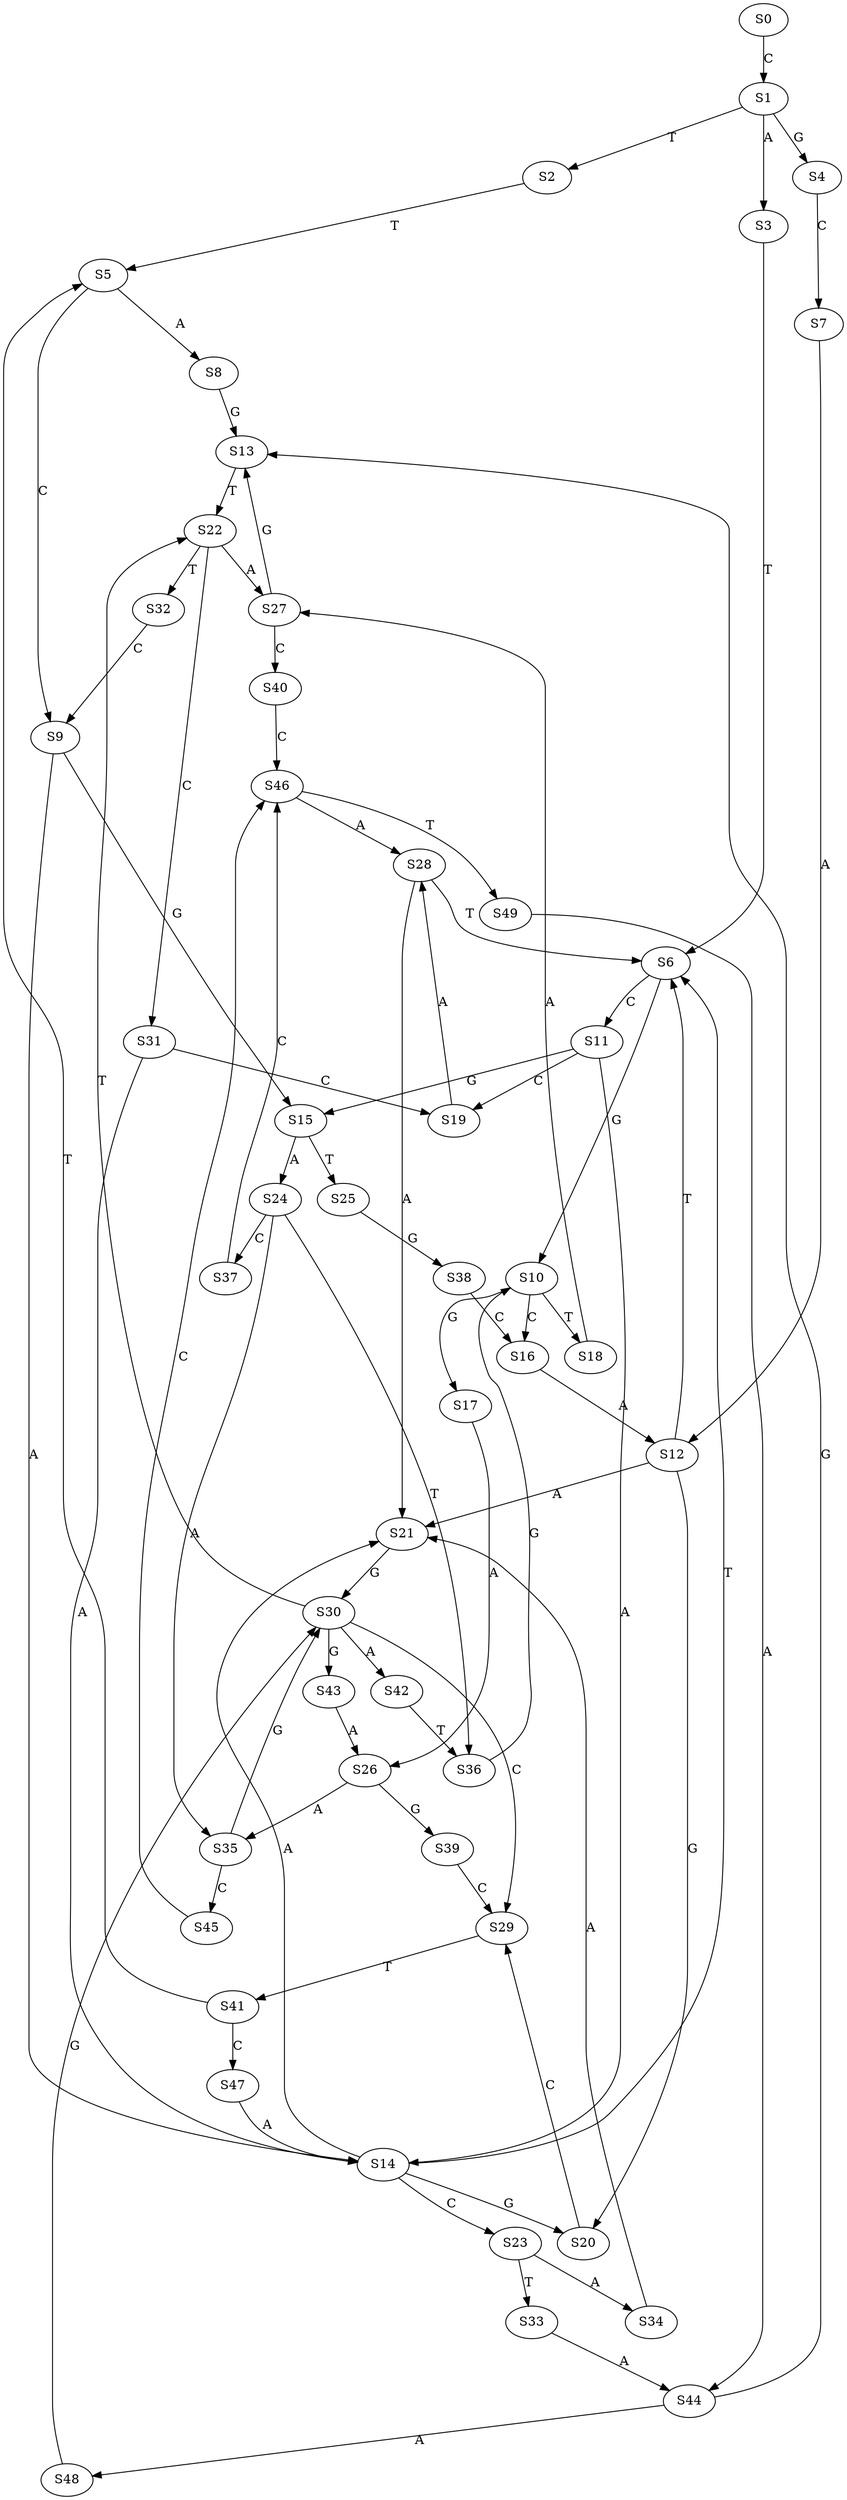 strict digraph  {
	S0 -> S1 [ label = C ];
	S1 -> S2 [ label = T ];
	S1 -> S3 [ label = A ];
	S1 -> S4 [ label = G ];
	S2 -> S5 [ label = T ];
	S3 -> S6 [ label = T ];
	S4 -> S7 [ label = C ];
	S5 -> S8 [ label = A ];
	S5 -> S9 [ label = C ];
	S6 -> S10 [ label = G ];
	S6 -> S11 [ label = C ];
	S7 -> S12 [ label = A ];
	S8 -> S13 [ label = G ];
	S9 -> S14 [ label = A ];
	S9 -> S15 [ label = G ];
	S10 -> S16 [ label = C ];
	S10 -> S17 [ label = G ];
	S10 -> S18 [ label = T ];
	S11 -> S19 [ label = C ];
	S11 -> S15 [ label = G ];
	S11 -> S14 [ label = A ];
	S12 -> S20 [ label = G ];
	S12 -> S6 [ label = T ];
	S12 -> S21 [ label = A ];
	S13 -> S22 [ label = T ];
	S14 -> S6 [ label = T ];
	S14 -> S20 [ label = G ];
	S14 -> S21 [ label = A ];
	S14 -> S23 [ label = C ];
	S15 -> S24 [ label = A ];
	S15 -> S25 [ label = T ];
	S16 -> S12 [ label = A ];
	S17 -> S26 [ label = A ];
	S18 -> S27 [ label = A ];
	S19 -> S28 [ label = A ];
	S20 -> S29 [ label = C ];
	S21 -> S30 [ label = G ];
	S22 -> S31 [ label = C ];
	S22 -> S32 [ label = T ];
	S22 -> S27 [ label = A ];
	S23 -> S33 [ label = T ];
	S23 -> S34 [ label = A ];
	S24 -> S35 [ label = A ];
	S24 -> S36 [ label = T ];
	S24 -> S37 [ label = C ];
	S25 -> S38 [ label = G ];
	S26 -> S35 [ label = A ];
	S26 -> S39 [ label = G ];
	S27 -> S13 [ label = G ];
	S27 -> S40 [ label = C ];
	S28 -> S21 [ label = A ];
	S28 -> S6 [ label = T ];
	S29 -> S41 [ label = T ];
	S30 -> S22 [ label = T ];
	S30 -> S42 [ label = A ];
	S30 -> S43 [ label = G ];
	S30 -> S29 [ label = C ];
	S31 -> S14 [ label = A ];
	S31 -> S19 [ label = C ];
	S32 -> S9 [ label = C ];
	S33 -> S44 [ label = A ];
	S34 -> S21 [ label = A ];
	S35 -> S45 [ label = C ];
	S35 -> S30 [ label = G ];
	S36 -> S10 [ label = G ];
	S37 -> S46 [ label = C ];
	S38 -> S16 [ label = C ];
	S39 -> S29 [ label = C ];
	S40 -> S46 [ label = C ];
	S41 -> S5 [ label = T ];
	S41 -> S47 [ label = C ];
	S42 -> S36 [ label = T ];
	S43 -> S26 [ label = A ];
	S44 -> S13 [ label = G ];
	S44 -> S48 [ label = A ];
	S45 -> S46 [ label = C ];
	S46 -> S28 [ label = A ];
	S46 -> S49 [ label = T ];
	S47 -> S14 [ label = A ];
	S48 -> S30 [ label = G ];
	S49 -> S44 [ label = A ];
}
